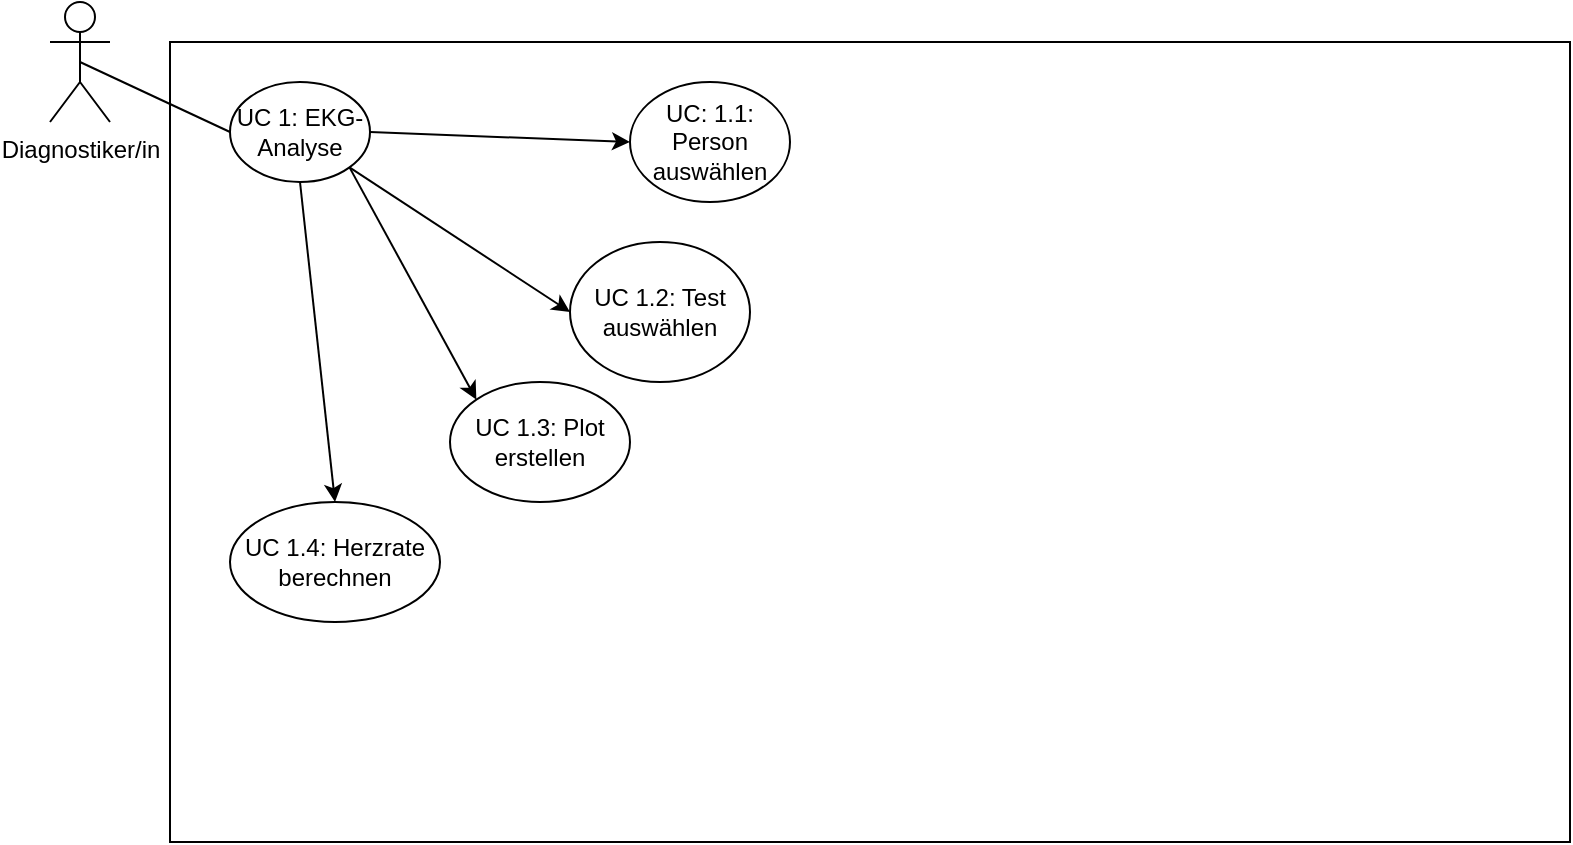 <mxfile>
    <diagram id="cu_LaEnzOs428gkzxbu5" name="Page-1">
        <mxGraphModel dx="1204" dy="2612" grid="1" gridSize="10" guides="1" tooltips="1" connect="1" arrows="1" fold="1" page="1" pageScale="1" pageWidth="850" pageHeight="1100" math="0" shadow="0">
            <root>
                <mxCell id="0"/>
                <mxCell id="1" parent="0"/>
                <mxCell id="2" value="" style="rounded=0;whiteSpace=wrap;html=1;" vertex="1" parent="1">
                    <mxGeometry x="160" y="-30" width="700" height="400" as="geometry"/>
                </mxCell>
                <mxCell id="3" value="Diagnostiker/in" style="shape=umlActor;verticalLabelPosition=bottom;verticalAlign=top;html=1;outlineConnect=0;" vertex="1" parent="1">
                    <mxGeometry x="100" y="-50" width="30" height="60" as="geometry"/>
                </mxCell>
                <mxCell id="8" value="UC 1: EKG-Analyse" style="ellipse;whiteSpace=wrap;html=1;" vertex="1" parent="1">
                    <mxGeometry x="190" y="-10" width="70" height="50" as="geometry"/>
                </mxCell>
                <mxCell id="9" value="UC: 1.1: Person auswählen" style="ellipse;whiteSpace=wrap;html=1;" vertex="1" parent="1">
                    <mxGeometry x="390" y="-10" width="80" height="60" as="geometry"/>
                </mxCell>
                <mxCell id="10" value="UC 1.2: Test auswählen" style="ellipse;whiteSpace=wrap;html=1;" vertex="1" parent="1">
                    <mxGeometry x="360" y="70" width="90" height="70" as="geometry"/>
                </mxCell>
                <mxCell id="11" value="UC 1.3: Plot erstellen" style="ellipse;whiteSpace=wrap;html=1;" vertex="1" parent="1">
                    <mxGeometry x="300" y="140" width="90" height="60" as="geometry"/>
                </mxCell>
                <mxCell id="12" value="UC 1.4: Herzrate berechnen" style="ellipse;whiteSpace=wrap;html=1;" vertex="1" parent="1">
                    <mxGeometry x="190" y="200" width="105" height="60" as="geometry"/>
                </mxCell>
                <mxCell id="14" value="" style="endArrow=none;html=1;exitX=0.5;exitY=0.5;exitDx=0;exitDy=0;exitPerimeter=0;entryX=0;entryY=0.5;entryDx=0;entryDy=0;" edge="1" parent="1" source="3" target="8">
                    <mxGeometry width="50" height="50" relative="1" as="geometry">
                        <mxPoint x="210" y="150" as="sourcePoint"/>
                        <mxPoint x="260" y="100" as="targetPoint"/>
                    </mxGeometry>
                </mxCell>
                <mxCell id="15" value="" style="endArrow=classic;html=1;entryX=0;entryY=0.5;entryDx=0;entryDy=0;exitX=1;exitY=0.5;exitDx=0;exitDy=0;" edge="1" parent="1" source="8" target="9">
                    <mxGeometry width="50" height="50" relative="1" as="geometry">
                        <mxPoint x="210" y="150" as="sourcePoint"/>
                        <mxPoint x="260" y="100" as="targetPoint"/>
                    </mxGeometry>
                </mxCell>
                <mxCell id="16" value="" style="endArrow=classic;html=1;entryX=0;entryY=0.5;entryDx=0;entryDy=0;exitX=1;exitY=1;exitDx=0;exitDy=0;" edge="1" parent="1" source="8" target="10">
                    <mxGeometry width="50" height="50" relative="1" as="geometry">
                        <mxPoint x="210" y="150" as="sourcePoint"/>
                        <mxPoint x="260" y="100" as="targetPoint"/>
                    </mxGeometry>
                </mxCell>
                <mxCell id="18" value="" style="endArrow=classic;html=1;exitX=1;exitY=1;exitDx=0;exitDy=0;entryX=0;entryY=0;entryDx=0;entryDy=0;" edge="1" parent="1" source="8" target="11">
                    <mxGeometry width="50" height="50" relative="1" as="geometry">
                        <mxPoint x="210" y="150" as="sourcePoint"/>
                        <mxPoint x="260" y="100" as="targetPoint"/>
                    </mxGeometry>
                </mxCell>
                <mxCell id="19" value="" style="endArrow=classic;html=1;exitX=0.5;exitY=1;exitDx=0;exitDy=0;entryX=0.5;entryY=0;entryDx=0;entryDy=0;" edge="1" parent="1" source="8" target="12">
                    <mxGeometry width="50" height="50" relative="1" as="geometry">
                        <mxPoint x="210" y="150" as="sourcePoint"/>
                        <mxPoint x="260" y="100" as="targetPoint"/>
                    </mxGeometry>
                </mxCell>
            </root>
        </mxGraphModel>
    </diagram>
</mxfile>